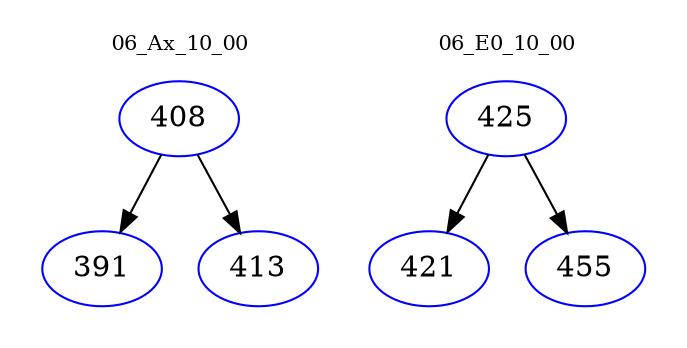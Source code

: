 digraph{
subgraph cluster_0 {
color = white
label = "06_Ax_10_00";
fontsize=10;
T0_408 [label="408", color="blue"]
T0_408 -> T0_391 [color="black"]
T0_391 [label="391", color="blue"]
T0_408 -> T0_413 [color="black"]
T0_413 [label="413", color="blue"]
}
subgraph cluster_1 {
color = white
label = "06_E0_10_00";
fontsize=10;
T1_425 [label="425", color="blue"]
T1_425 -> T1_421 [color="black"]
T1_421 [label="421", color="blue"]
T1_425 -> T1_455 [color="black"]
T1_455 [label="455", color="blue"]
}
}
